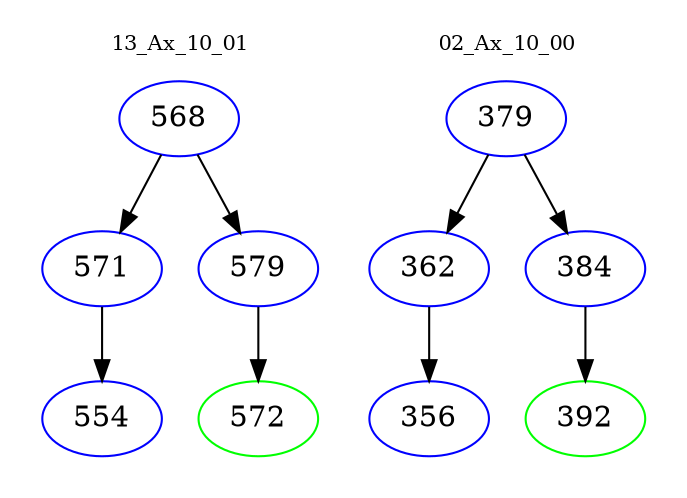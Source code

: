 digraph{
subgraph cluster_0 {
color = white
label = "13_Ax_10_01";
fontsize=10;
T0_568 [label="568", color="blue"]
T0_568 -> T0_571 [color="black"]
T0_571 [label="571", color="blue"]
T0_571 -> T0_554 [color="black"]
T0_554 [label="554", color="blue"]
T0_568 -> T0_579 [color="black"]
T0_579 [label="579", color="blue"]
T0_579 -> T0_572 [color="black"]
T0_572 [label="572", color="green"]
}
subgraph cluster_1 {
color = white
label = "02_Ax_10_00";
fontsize=10;
T1_379 [label="379", color="blue"]
T1_379 -> T1_362 [color="black"]
T1_362 [label="362", color="blue"]
T1_362 -> T1_356 [color="black"]
T1_356 [label="356", color="blue"]
T1_379 -> T1_384 [color="black"]
T1_384 [label="384", color="blue"]
T1_384 -> T1_392 [color="black"]
T1_392 [label="392", color="green"]
}
}
